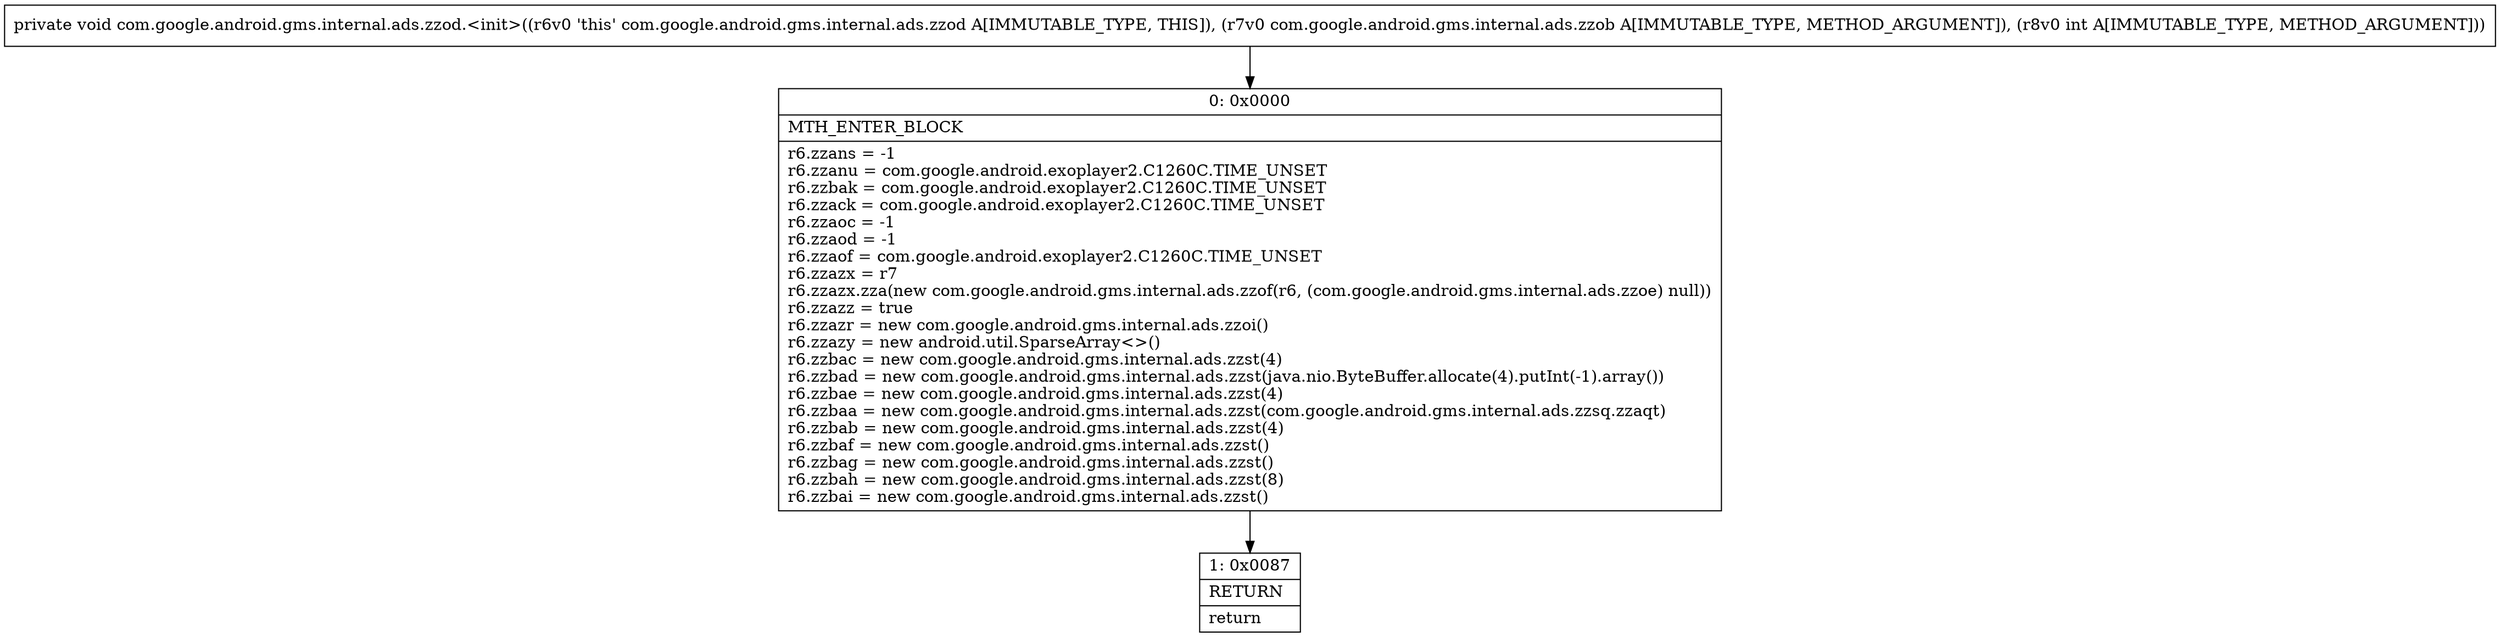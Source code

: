 digraph "CFG forcom.google.android.gms.internal.ads.zzod.\<init\>(Lcom\/google\/android\/gms\/internal\/ads\/zzob;I)V" {
Node_0 [shape=record,label="{0\:\ 0x0000|MTH_ENTER_BLOCK\l|r6.zzans = \-1\lr6.zzanu = com.google.android.exoplayer2.C1260C.TIME_UNSET\lr6.zzbak = com.google.android.exoplayer2.C1260C.TIME_UNSET\lr6.zzack = com.google.android.exoplayer2.C1260C.TIME_UNSET\lr6.zzaoc = \-1\lr6.zzaod = \-1\lr6.zzaof = com.google.android.exoplayer2.C1260C.TIME_UNSET\lr6.zzazx = r7\lr6.zzazx.zza(new com.google.android.gms.internal.ads.zzof(r6, (com.google.android.gms.internal.ads.zzoe) null))\lr6.zzazz = true\lr6.zzazr = new com.google.android.gms.internal.ads.zzoi()\lr6.zzazy = new android.util.SparseArray\<\>()\lr6.zzbac = new com.google.android.gms.internal.ads.zzst(4)\lr6.zzbad = new com.google.android.gms.internal.ads.zzst(java.nio.ByteBuffer.allocate(4).putInt(\-1).array())\lr6.zzbae = new com.google.android.gms.internal.ads.zzst(4)\lr6.zzbaa = new com.google.android.gms.internal.ads.zzst(com.google.android.gms.internal.ads.zzsq.zzaqt)\lr6.zzbab = new com.google.android.gms.internal.ads.zzst(4)\lr6.zzbaf = new com.google.android.gms.internal.ads.zzst()\lr6.zzbag = new com.google.android.gms.internal.ads.zzst()\lr6.zzbah = new com.google.android.gms.internal.ads.zzst(8)\lr6.zzbai = new com.google.android.gms.internal.ads.zzst()\l}"];
Node_1 [shape=record,label="{1\:\ 0x0087|RETURN\l|return\l}"];
MethodNode[shape=record,label="{private void com.google.android.gms.internal.ads.zzod.\<init\>((r6v0 'this' com.google.android.gms.internal.ads.zzod A[IMMUTABLE_TYPE, THIS]), (r7v0 com.google.android.gms.internal.ads.zzob A[IMMUTABLE_TYPE, METHOD_ARGUMENT]), (r8v0 int A[IMMUTABLE_TYPE, METHOD_ARGUMENT])) }"];
MethodNode -> Node_0;
Node_0 -> Node_1;
}

